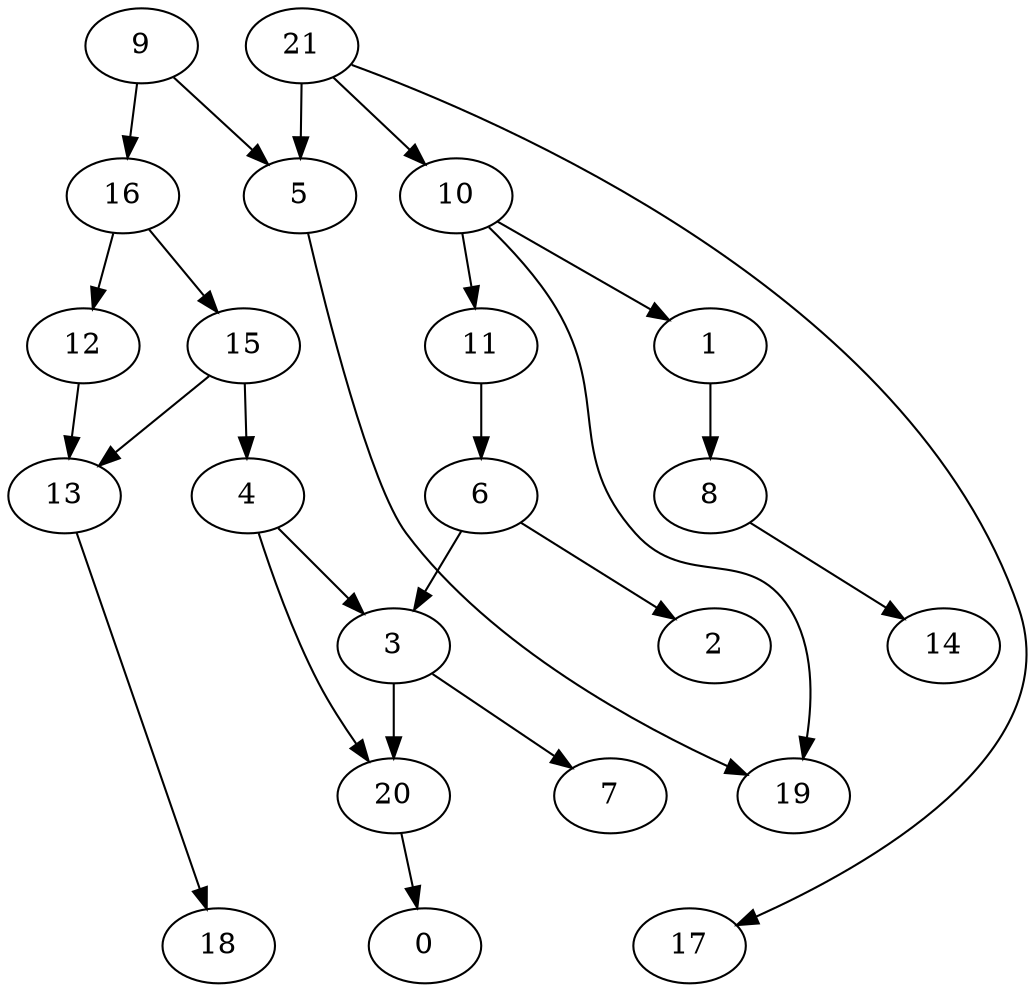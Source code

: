 digraph g {
0;
1;
2;
3;
4;
5;
6;
7;
8;
9;
10;
11;
12;
13;
14;
15;
16;
17;
18;
19;
20;
21;
1 -> 8 [weight=0];
3 -> 20 [weight=1];
3 -> 7 [weight=0];
4 -> 3 [weight=0];
4 -> 20 [weight=0];
5 -> 19 [weight=0];
6 -> 3 [weight=0];
6 -> 2 [weight=0];
8 -> 14 [weight=0];
9 -> 16 [weight=0];
9 -> 5 [weight=0];
10 -> 1 [weight=0];
10 -> 19 [weight=0];
10 -> 11 [weight=0];
11 -> 6 [weight=0];
12 -> 13 [weight=0];
13 -> 18 [weight=0];
15 -> 13 [weight=0];
15 -> 4 [weight=0];
16 -> 12 [weight=0];
16 -> 15 [weight=0];
20 -> 0 [weight=0];
21 -> 17 [weight=0];
21 -> 5 [weight=0];
21 -> 10 [weight=0];
}
